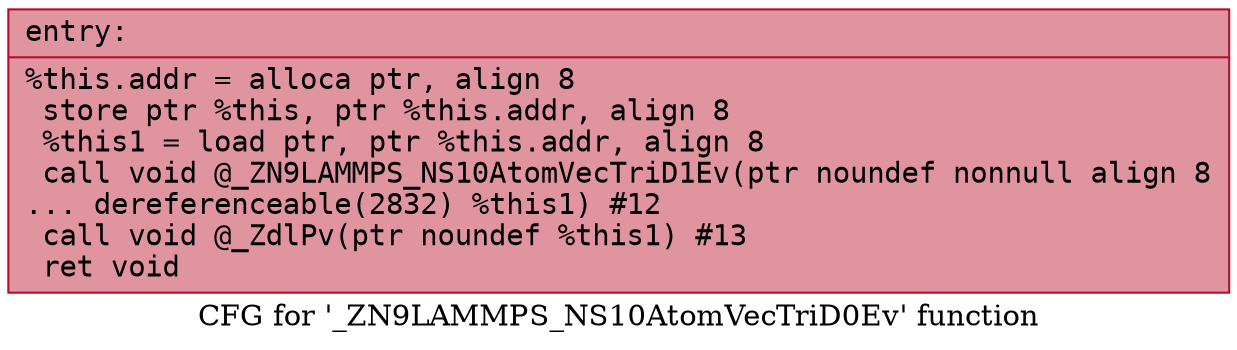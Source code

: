 digraph "CFG for '_ZN9LAMMPS_NS10AtomVecTriD0Ev' function" {
	label="CFG for '_ZN9LAMMPS_NS10AtomVecTriD0Ev' function";

	Node0x55c2b6691680 [shape=record,color="#b70d28ff", style=filled, fillcolor="#b70d2870" fontname="Courier",label="{entry:\l|  %this.addr = alloca ptr, align 8\l  store ptr %this, ptr %this.addr, align 8\l  %this1 = load ptr, ptr %this.addr, align 8\l  call void @_ZN9LAMMPS_NS10AtomVecTriD1Ev(ptr noundef nonnull align 8\l... dereferenceable(2832) %this1) #12\l  call void @_ZdlPv(ptr noundef %this1) #13\l  ret void\l}"];
}
